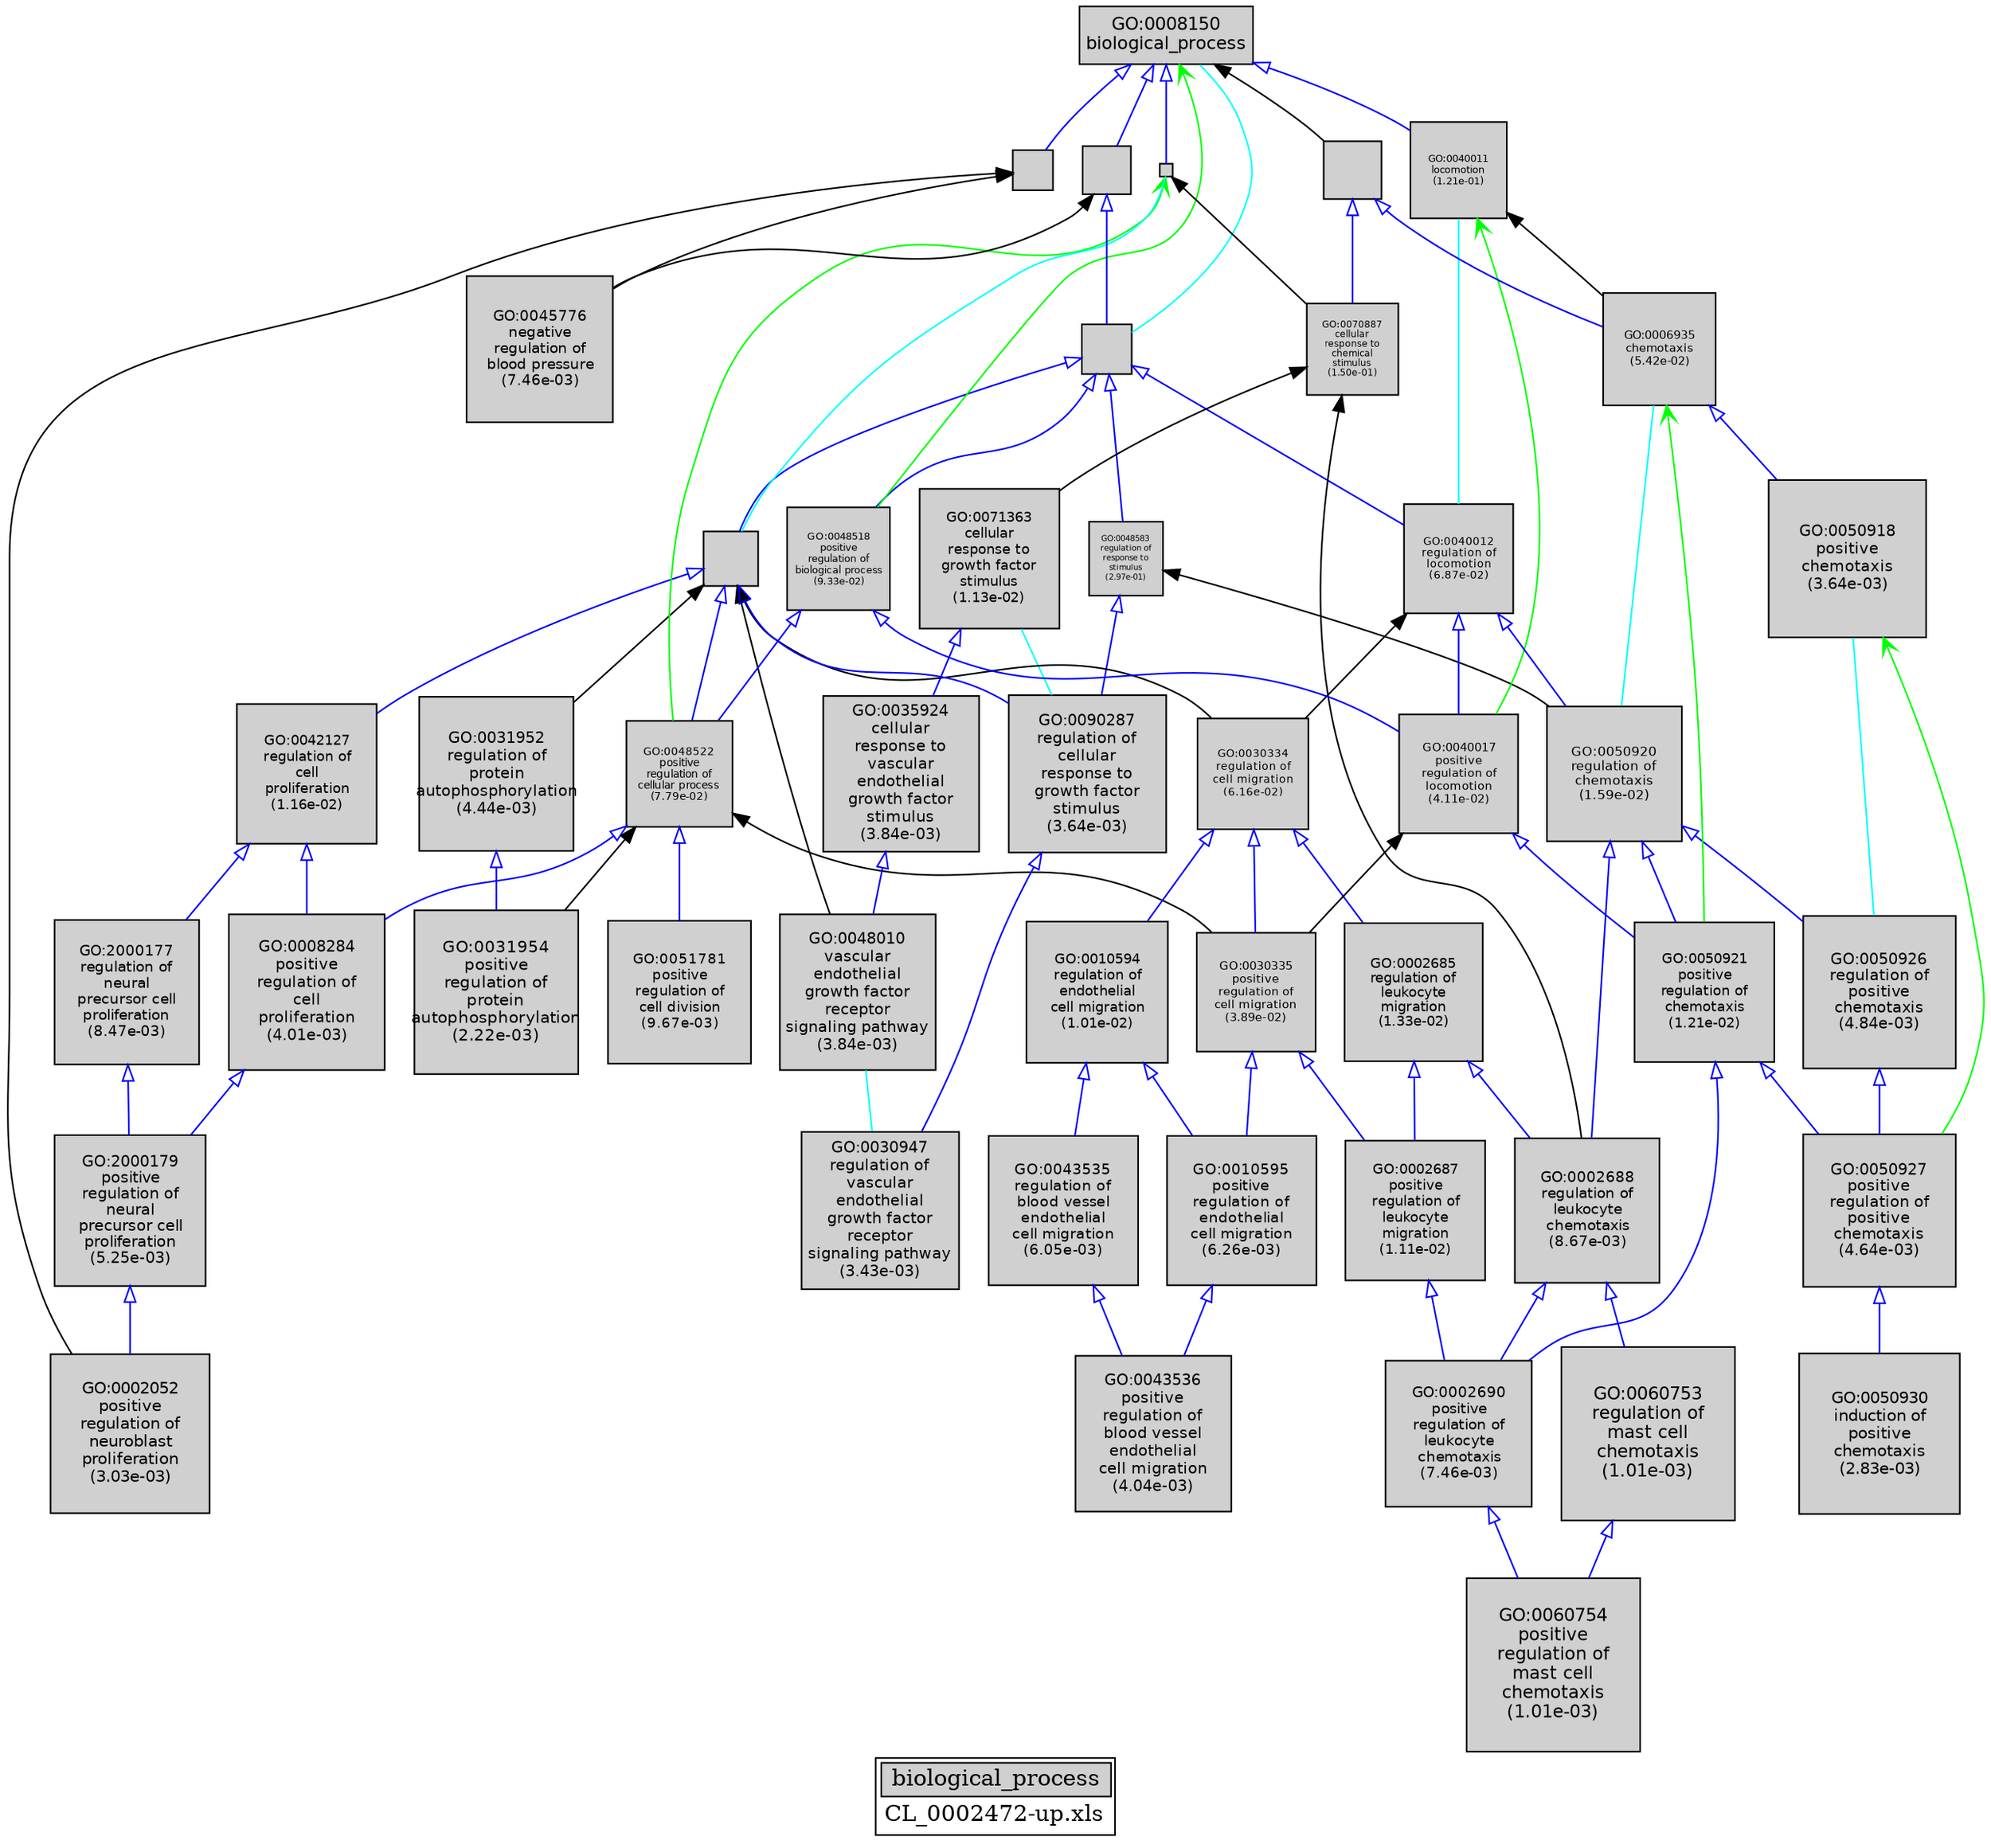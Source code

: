 digraph "biological_process" {
graph [ bgcolor = "#FFFFFF", label = <<TABLE COLOR="black" BGCOLOR="white"><TR><TD COLSPAN="2" BGCOLOR="#D0D0D0"><FONT COLOR="black">biological_process</FONT></TD></TR><TR><TD BORDER="0">CL_0002472-up.xls</TD></TR></TABLE>> ];
node [ fontname = "Helvetica" ];

subgraph "nodes" {

node [ style = "filled", fixedsize = "true", width = 1, shape = "box", fontsize = 9, fillcolor = "#D0D0D0", fontcolor = "black", color = "black" ];

"GO:0042127" [ URL = "#GO:0042127", label = <<TABLE BORDER="0"><TR><TD>GO:0042127<BR/>regulation of<BR/>cell<BR/>proliferation<BR/>(1.16e-02)</TD></TR></TABLE>>, width = 1.20759743379, shape = "box", fontsize = 8.69470152326, height = 1.20759743379 ];
"GO:0030947" [ URL = "#GO:0030947", label = <<TABLE BORDER="0"><TR><TD>GO:0030947<BR/>regulation of<BR/>vascular<BR/>endothelial<BR/>growth factor<BR/>receptor<BR/>signaling pathway<BR/>(3.43e-03)</TD></TR></TABLE>>, width = 1.36118179725, shape = "box", fontsize = 9.80050894023, height = 1.36118179725 ];
"GO:0060753" [ URL = "#GO:0060753", label = <<TABLE BORDER="0"><TR><TD>GO:0060753<BR/>regulation of<BR/>mast cell<BR/>chemotaxis<BR/>(1.01e-03)</TD></TR></TABLE>>, width = 1.5, shape = "box", fontsize = 10.8, height = 1.5 ];
"GO:0031952" [ URL = "#GO:0031952", label = <<TABLE BORDER="0"><TR><TD>GO:0031952<BR/>regulation of<BR/>protein<BR/>autophosphorylation<BR/>(4.44e-03)</TD></TR></TABLE>>, width = 1.33010899738, shape = "box", fontsize = 9.57678478111, height = 1.33010899738 ];
"GO:0060754" [ URL = "#GO:0060754", label = <<TABLE BORDER="0"><TR><TD>GO:0060754<BR/>positive<BR/>regulation of<BR/>mast cell<BR/>chemotaxis<BR/>(1.01e-03)</TD></TR></TABLE>>, width = 1.5, shape = "box", fontsize = 10.8, height = 1.5 ];
"GO:0048522" [ URL = "#GO:0048522", label = <<TABLE BORDER="0"><TR><TD>GO:0048522<BR/>positive<BR/>regulation of<BR/>cellular process<BR/>(7.79e-02)</TD></TR></TABLE>>, width = 0.915890741705, shape = "box", fontsize = 6.59441334027, height = 0.915890741705 ];
"GO:0051781" [ URL = "#GO:0051781", label = <<TABLE BORDER="0"><TR><TD>GO:0051781<BR/>positive<BR/>regulation of<BR/>cell division<BR/>(9.67e-03)</TD></TR></TABLE>>, width = 1.23141649629, shape = "box", fontsize = 8.86619877325, height = 1.23141649629 ];
"GO:0048583" [ URL = "#GO:0048583", label = <<TABLE BORDER="0"><TR><TD>GO:0048583<BR/>regulation of<BR/>response to<BR/>stimulus<BR/>(2.97e-01)</TD></TR></TABLE>>, width = 0.635881449674, shape = "box", fontsize = 5.0, height = 0.635881449674 ];
"GO:0050789" [ URL = "#GO:0050789", label = "", width = 0.433650028495, shape = "box", height = 0.433650028495 ];
"GO:0010594" [ URL = "#GO:0010594", label = <<TABLE BORDER="0"><TR><TD>GO:0010594<BR/>regulation of<BR/>endothelial<BR/>cell migration<BR/>(1.01e-02)</TD></TR></TABLE>>, width = 1.22603940042, shape = "box", fontsize = 8.82748368306, height = 1.22603940042 ];
"GO:0010595" [ URL = "#GO:0010595", label = <<TABLE BORDER="0"><TR><TD>GO:0010595<BR/>positive<BR/>regulation of<BR/>endothelial<BR/>cell migration<BR/>(6.26e-03)</TD></TR></TABLE>>, width = 1.2876368018, shape = "box", fontsize = 9.27098497294, height = 1.2876368018 ];
"GO:0008284" [ URL = "#GO:0008284", label = <<TABLE BORDER="0"><TR><TD>GO:0008284<BR/>positive<BR/>regulation of<BR/>cell<BR/>proliferation<BR/>(4.01e-03)</TD></TR></TABLE>>, width = 1.34243398264, shape = "box", fontsize = 9.665524675, height = 1.34243398264 ];
"GO:0002687" [ URL = "#GO:0002687", label = <<TABLE BORDER="0"><TR><TD>GO:0002687<BR/>positive<BR/>regulation of<BR/>leukocyte<BR/>migration<BR/>(1.11e-02)</TD></TR></TABLE>>, width = 1.21339531817, shape = "box", fontsize = 8.73644629085, height = 1.21339531817 ];
"GO:0002688" [ URL = "#GO:0002688", label = <<TABLE BORDER="0"><TR><TD>GO:0002688<BR/>regulation of<BR/>leukocyte<BR/>chemotaxis<BR/>(8.67e-03)</TD></TR></TABLE>>, width = 1.2457937779, shape = "box", fontsize = 8.96971520089, height = 1.2457937779 ];
"GO:0048010" [ URL = "#GO:0048010", label = <<TABLE BORDER="0"><TR><TD>GO:0048010<BR/>vascular<BR/>endothelial<BR/>growth factor<BR/>receptor<BR/>signaling pathway<BR/>(3.84e-03)</TD></TR></TABLE>>, width = 1.3478637963, shape = "box", fontsize = 9.70461933338, height = 1.3478637963 ];
"GO:0002690" [ URL = "#GO:0002690", label = <<TABLE BORDER="0"><TR><TD>GO:0002690<BR/>positive<BR/>regulation of<BR/>leukocyte<BR/>chemotaxis<BR/>(7.46e-03)</TD></TR></TABLE>>, width = 1.2651790366, shape = "box", fontsize = 9.10928906351, height = 1.2651790366 ];
"GO:0050921" [ URL = "#GO:0050921", label = <<TABLE BORDER="0"><TR><TD>GO:0050921<BR/>positive<BR/>regulation of<BR/>chemotaxis<BR/>(1.21e-02)</TD></TR></TABLE>>, width = 1.20173999196, shape = "box", fontsize = 8.65252794209, height = 1.20173999196 ];
"GO:0008150" [ URL = "#GO:0008150", label = <<TABLE BORDER="0"><TR><TD>GO:0008150<BR/>biological_process</TD></TR></TABLE>>, width = 1.5, shape = "box", fontsize = 10.8 ];
"GO:0071363" [ URL = "#GO:0071363", label = <<TABLE BORDER="0"><TR><TD>GO:0071363<BR/>cellular<BR/>response to<BR/>growth factor<BR/>stimulus<BR/>(1.13e-02)</TD></TR></TABLE>>, width = 1.21099059678, shape = "box", fontsize = 8.71913229683, height = 1.21099059678 ];
"GO:2000177" [ URL = "#GO:2000177", label = <<TABLE BORDER="0"><TR><TD>GO:2000177<BR/>regulation of<BR/>neural<BR/>precursor cell<BR/>proliferation<BR/>(8.47e-03)</TD></TR></TABLE>>, width = 1.24884837014, shape = "box", fontsize = 8.99170826503, height = 1.24884837014 ];
"GO:0030334" [ URL = "#GO:0030334", label = <<TABLE BORDER="0"><TR><TD>GO:0030334<BR/>regulation of<BR/>cell migration<BR/>(6.16e-02)</TD></TR></TABLE>>, width = 0.956714218514, shape = "box", fontsize = 6.8883423733, height = 0.956714218514 ];
"GO:0050927" [ URL = "#GO:0050927", label = <<TABLE BORDER="0"><TR><TD>GO:0050927<BR/>positive<BR/>regulation of<BR/>positive<BR/>chemotaxis<BR/>(4.64e-03)</TD></TR></TABLE>>, width = 1.32467928154, shape = "box", fontsize = 9.53769082707, height = 1.32467928154 ];
"GO:0040011" [ URL = "#GO:0040011", label = <<TABLE BORDER="0"><TR><TD>GO:0040011<BR/>locomotion<BR/>(1.21e-01)</TD></TR></TABLE>>, width = 0.834905281897, shape = "box", fontsize = 6.01131802966, height = 0.834905281897 ];
"GO:0050794" [ URL = "#GO:0050794", label = "", width = 0.466286729781, shape = "box", height = 0.466286729781 ];
"GO:0070887" [ URL = "#GO:0070887", label = <<TABLE BORDER="0"><TR><TD>GO:0070887<BR/>cellular<BR/>response to<BR/>chemical<BR/>stimulus<BR/>(1.50e-01)</TD></TR></TABLE>>, width = 0.791130002759, shape = "box", fontsize = 5.69613601987, height = 0.791130002759 ];
"GO:0031954" [ URL = "#GO:0031954", label = <<TABLE BORDER="0"><TR><TD>GO:0031954<BR/>positive<BR/>regulation of<BR/>protein<BR/>autophosphorylation<BR/>(2.22e-03)</TD></TR></TABLE>>, width = 1.41211303447, shape = "box", fontsize = 10.1672138482, height = 1.41211303447 ];
"GO:0040012" [ URL = "#GO:0040012", label = <<TABLE BORDER="0"><TR><TD>GO:0040012<BR/>regulation of<BR/>locomotion<BR/>(6.87e-02)</TD></TR></TABLE>>, width = 0.937875587801, shape = "box", fontsize = 6.75270423217, height = 0.937875587801 ];
"GO:0040017" [ URL = "#GO:0040017", label = <<TABLE BORDER="0"><TR><TD>GO:0040017<BR/>positive<BR/>regulation of<BR/>locomotion<BR/>(4.11e-02)</TD></TR></TABLE>>, width = 1.02311730314, shape = "box", fontsize = 7.36644458257, height = 1.02311730314 ];
"GO:0042221" [ URL = "#GO:0042221", label = "", width = 0.494652940033, shape = "box", height = 0.494652940033 ];
"GO:0009987" [ URL = "#GO:0009987", label = "", width = 0.108682323081, shape = "box", height = 0.108682323081 ];
"GO:0002685" [ URL = "#GO:0002685", label = <<TABLE BORDER="0"><TR><TD>GO:0002685<BR/>regulation of<BR/>leukocyte<BR/>migration<BR/>(1.33e-02)</TD></TR></TABLE>>, width = 1.18884672734, shape = "box", fontsize = 8.55969643685, height = 1.18884672734 ];
"GO:0048518" [ URL = "#GO:0048518", label = <<TABLE BORDER="0"><TR><TD>GO:0048518<BR/>positive<BR/>regulation of<BR/>biological process<BR/>(9.33e-02)</TD></TR></TABLE>>, width = 0.883350768055, shape = "box", fontsize = 6.36012552999, height = 0.883350768055 ];
"GO:0035924" [ URL = "#GO:0035924", label = <<TABLE BORDER="0"><TR><TD>GO:0035924<BR/>cellular<BR/>response to<BR/>vascular<BR/>endothelial<BR/>growth factor<BR/>stimulus<BR/>(3.84e-03)</TD></TR></TABLE>>, width = 1.3478637963, shape = "box", fontsize = 9.70461933338, height = 1.3478637963 ];
"GO:0030335" [ URL = "#GO:0030335", label = <<TABLE BORDER="0"><TR><TD>GO:0030335<BR/>positive<BR/>regulation of<BR/>cell migration<BR/>(3.89e-02)</TD></TR></TABLE>>, width = 1.03167314818, shape = "box", fontsize = 7.42804666688, height = 1.03167314818 ];
"GO:0050930" [ URL = "#GO:0050930", label = <<TABLE BORDER="0"><TR><TD>GO:0050930<BR/>induction of<BR/>positive<BR/>chemotaxis<BR/>(2.83e-03)</TD></TR></TABLE>>, width = 1.38412660194, shape = "box", fontsize = 9.96571153398, height = 1.38412660194 ];
"GO:0050920" [ URL = "#GO:0050920", label = <<TABLE BORDER="0"><TR><TD>GO:0050920<BR/>regulation of<BR/>chemotaxis<BR/>(1.59e-02)</TD></TR></TABLE>>, width = 1.1641520369, shape = "box", fontsize = 8.38189466569, height = 1.1641520369 ];
"GO:0090287" [ URL = "#GO:0090287", label = <<TABLE BORDER="0"><TR><TD>GO:0090287<BR/>regulation of<BR/>cellular<BR/>response to<BR/>growth factor<BR/>stimulus<BR/>(3.64e-03)</TD></TR></TABLE>>, width = 1.35435386221, shape = "box", fontsize = 9.75134780791, height = 1.35435386221 ];
"GO:0050918" [ URL = "#GO:0050918", label = <<TABLE BORDER="0"><TR><TD>GO:0050918<BR/>positive<BR/>chemotaxis<BR/>(3.64e-03)</TD></TR></TABLE>>, width = 1.35435386221, shape = "box", fontsize = 9.75134780791, height = 1.35435386221 ];
"GO:0006935" [ URL = "#GO:0006935", label = <<TABLE BORDER="0"><TR><TD>GO:0006935<BR/>chemotaxis<BR/>(5.42e-02)</TD></TR></TABLE>>, width = 0.978156110128, shape = "box", fontsize = 7.04272399293, height = 0.978156110128 ];
"GO:0032501" [ URL = "#GO:0032501", label = "", width = 0.345240162694, shape = "box", height = 0.345240162694 ];
"GO:0045776" [ URL = "#GO:0045776", label = <<TABLE BORDER="0"><TR><TD>GO:0045776<BR/>negative<BR/>regulation of<BR/>blood pressure<BR/>(7.46e-03)</TD></TR></TABLE>>, width = 1.2651790366, shape = "box", fontsize = 9.10928906351, height = 1.2651790366 ];
"GO:0065007" [ URL = "#GO:0065007", label = "", width = 0.411428845601, shape = "box", height = 0.411428845601 ];
"GO:0043535" [ URL = "#GO:0043535", label = <<TABLE BORDER="0"><TR><TD>GO:0043535<BR/>regulation of<BR/>blood vessel<BR/>endothelial<BR/>cell migration<BR/>(6.05e-03)</TD></TR></TABLE>>, width = 1.29175687139, shape = "box", fontsize = 9.30064947398, height = 1.29175687139 ];
"GO:0043536" [ URL = "#GO:0043536", label = <<TABLE BORDER="0"><TR><TD>GO:0043536<BR/>positive<BR/>regulation of<BR/>blood vessel<BR/>endothelial<BR/>cell migration<BR/>(4.04e-03)</TD></TR></TABLE>>, width = 1.34167810386, shape = "box", fontsize = 9.66008234776, height = 1.34167810386 ];
"GO:0002052" [ URL = "#GO:0002052", label = <<TABLE BORDER="0"><TR><TD>GO:0002052<BR/>positive<BR/>regulation of<BR/>neuroblast<BR/>proliferation<BR/>(3.03e-03)</TD></TR></TABLE>>, width = 1.37601651815, shape = "box", fontsize = 9.90731893066, height = 1.37601651815 ];
"GO:0050926" [ URL = "#GO:0050926", label = <<TABLE BORDER="0"><TR><TD>GO:0050926<BR/>regulation of<BR/>positive<BR/>chemotaxis<BR/>(4.84e-03)</TD></TR></TABLE>>, width = 1.3194601049, shape = "box", fontsize = 9.50011275532, height = 1.3194601049 ];
"GO:2000179" [ URL = "#GO:2000179", label = <<TABLE BORDER="0"><TR><TD>GO:2000179<BR/>positive<BR/>regulation of<BR/>neural<BR/>precursor cell<BR/>proliferation<BR/>(5.25e-03)</TD></TR></TABLE>>, width = 1.30958894929, shape = "box", fontsize = 9.42904043487, height = 1.30958894929 ];
}
subgraph "edges" {


edge [ dir = "back", weight = 1 ];
subgraph "regulates" {


edge [ color = "cyan", arrowtail = "none" ];
subgraph "positive" {


edge [ color = "green", arrowtail = "vee" ];
"GO:0050918" -> "GO:0050927";
"GO:0008150" -> "GO:0048518";
"GO:0009987" -> "GO:0048522";
"GO:0006935" -> "GO:0050921";
"GO:0040011" -> "GO:0040017";
}
subgraph "negative" {


edge [ color = "red", arrowtail = "tee" ];
}
"GO:0050918" -> "GO:0050926";
"GO:0006935" -> "GO:0050920";
"GO:0009987" -> "GO:0050794";
"GO:0008150" -> "GO:0050789";
"GO:0071363" -> "GO:0090287";
"GO:0040011" -> "GO:0040012";
"GO:0048010" -> "GO:0030947";
}
subgraph "part_of" {


edge [ color = "purple", arrowtail = "diamond", weight = 2.5 ];
}
subgraph "is_a" {


edge [ color = "blue", arrowtail = "empty", weight = 5.0 ];
"GO:0048522" -> "GO:0051781";
"GO:0006935" -> "GO:0050918";
"GO:0043535" -> "GO:0043536";
"GO:0060753" -> "GO:0060754";
"GO:0050789" -> "GO:0050794";
"GO:0030334" -> "GO:0010594";
"GO:0010594" -> "GO:0010595";
"GO:0002688" -> "GO:0002690";
"GO:0040012" -> "GO:0040017";
"GO:0030335" -> "GO:0002687";
"GO:0002685" -> "GO:0002688";
"GO:0048522" -> "GO:0008284";
"GO:0002690" -> "GO:0060754";
"GO:0040017" -> "GO:0050921";
"GO:0048518" -> "GO:0048522";
"GO:0050920" -> "GO:0002688";
"GO:0002687" -> "GO:0002690";
"GO:0050794" -> "GO:0090287";
"GO:0048583" -> "GO:0090287";
"GO:0035924" -> "GO:0048010";
"GO:0010595" -> "GO:0043536";
"GO:0008150" -> "GO:0040011";
"GO:0042127" -> "GO:0008284";
"GO:0050789" -> "GO:0040012";
"GO:0050927" -> "GO:0050930";
"GO:0050921" -> "GO:0002690";
"GO:0008150" -> "GO:0009987";
"GO:0050789" -> "GO:0048583";
"GO:0050920" -> "GO:0050926";
"GO:0050794" -> "GO:0048522";
"GO:2000177" -> "GO:2000179";
"GO:0008150" -> "GO:0065007";
"GO:0050789" -> "GO:0048518";
"GO:0030334" -> "GO:0002685";
"GO:0031952" -> "GO:0031954";
"GO:0050926" -> "GO:0050927";
"GO:0042221" -> "GO:0006935";
"GO:0002685" -> "GO:0002687";
"GO:0040012" -> "GO:0050920";
"GO:0002688" -> "GO:0060753";
"GO:0030334" -> "GO:0030335";
"GO:0008284" -> "GO:2000179";
"GO:0065007" -> "GO:0050789";
"GO:0048518" -> "GO:0040017";
"GO:0050920" -> "GO:0050921";
"GO:2000179" -> "GO:0002052";
"GO:0042221" -> "GO:0070887";
"GO:0090287" -> "GO:0030947";
"GO:0050921" -> "GO:0050927";
"GO:0030335" -> "GO:0010595";
"GO:0008150" -> "GO:0032501";
"GO:0042127" -> "GO:2000177";
"GO:0010594" -> "GO:0043535";
"GO:0050794" -> "GO:0042127";
"GO:0071363" -> "GO:0035924";
}
"GO:0009987" -> "GO:0070887";
"GO:0050794" -> "GO:0048010";
"GO:0048522" -> "GO:0031954";
"GO:0070887" -> "GO:0002688";
"GO:0050794" -> "GO:0031952";
"GO:0065007" -> "GO:0045776";
"GO:0040012" -> "GO:0030334";
"GO:0040017" -> "GO:0030335";
"GO:0070887" -> "GO:0071363";
"GO:0008150" -> "GO:0042221";
"GO:0040011" -> "GO:0006935";
"GO:0048583" -> "GO:0050920";
"GO:0050794" -> "GO:0030334";
"GO:0032501" -> "GO:0002052";
"GO:0032501" -> "GO:0045776";
"GO:0048522" -> "GO:0030335";
}
}

